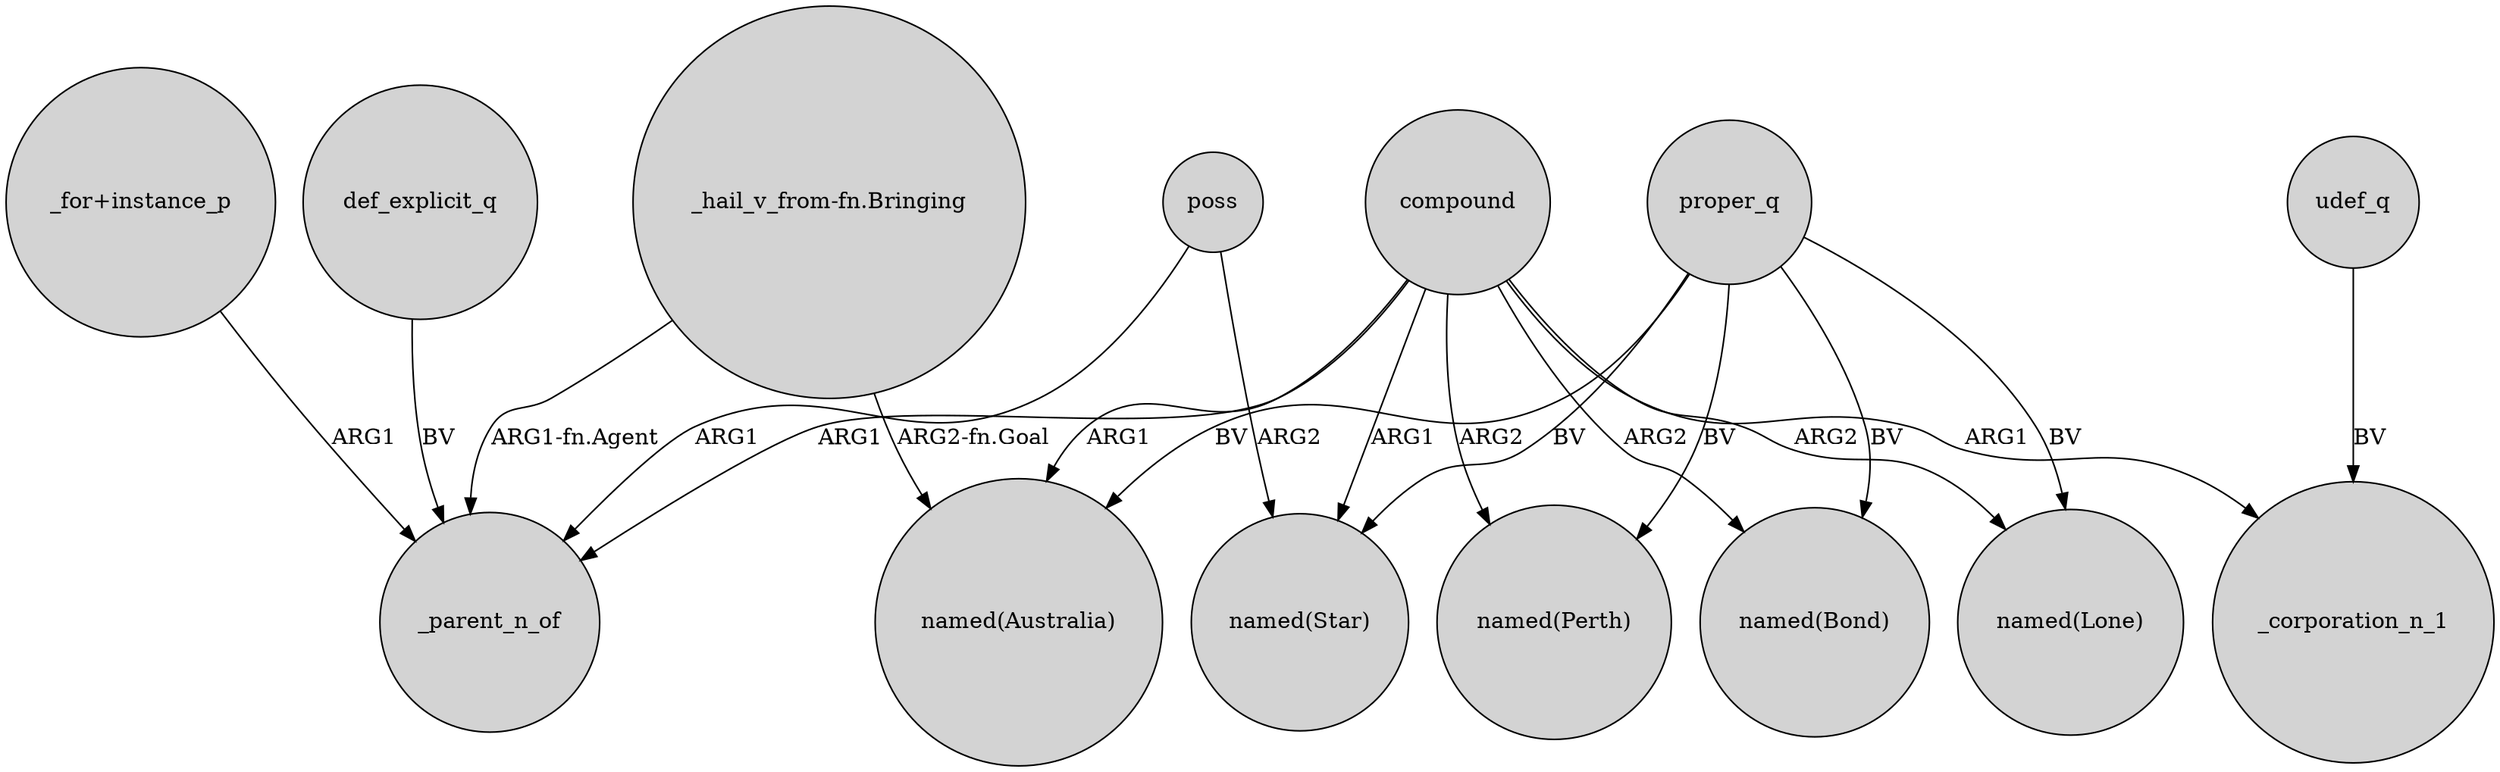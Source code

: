 digraph {
	node [shape=circle style=filled]
	proper_q -> "named(Star)" [label=BV]
	"_hail_v_from-fn.Bringing" -> "named(Australia)" [label="ARG2-fn.Goal"]
	"_for+instance_p" -> _parent_n_of [label=ARG1]
	compound -> "named(Lone)" [label=ARG2]
	compound -> "named(Star)" [label=ARG1]
	proper_q -> "named(Australia)" [label=BV]
	proper_q -> "named(Lone)" [label=BV]
	def_explicit_q -> _parent_n_of [label=BV]
	proper_q -> "named(Perth)" [label=BV]
	"_hail_v_from-fn.Bringing" -> _parent_n_of [label="ARG1-fn.Agent"]
	proper_q -> "named(Bond)" [label=BV]
	compound -> _parent_n_of [label=ARG1]
	poss -> "named(Star)" [label=ARG2]
	compound -> "named(Perth)" [label=ARG2]
	udef_q -> _corporation_n_1 [label=BV]
	compound -> "named(Australia)" [label=ARG1]
	poss -> _parent_n_of [label=ARG1]
	compound -> _corporation_n_1 [label=ARG1]
	compound -> "named(Bond)" [label=ARG2]
}
